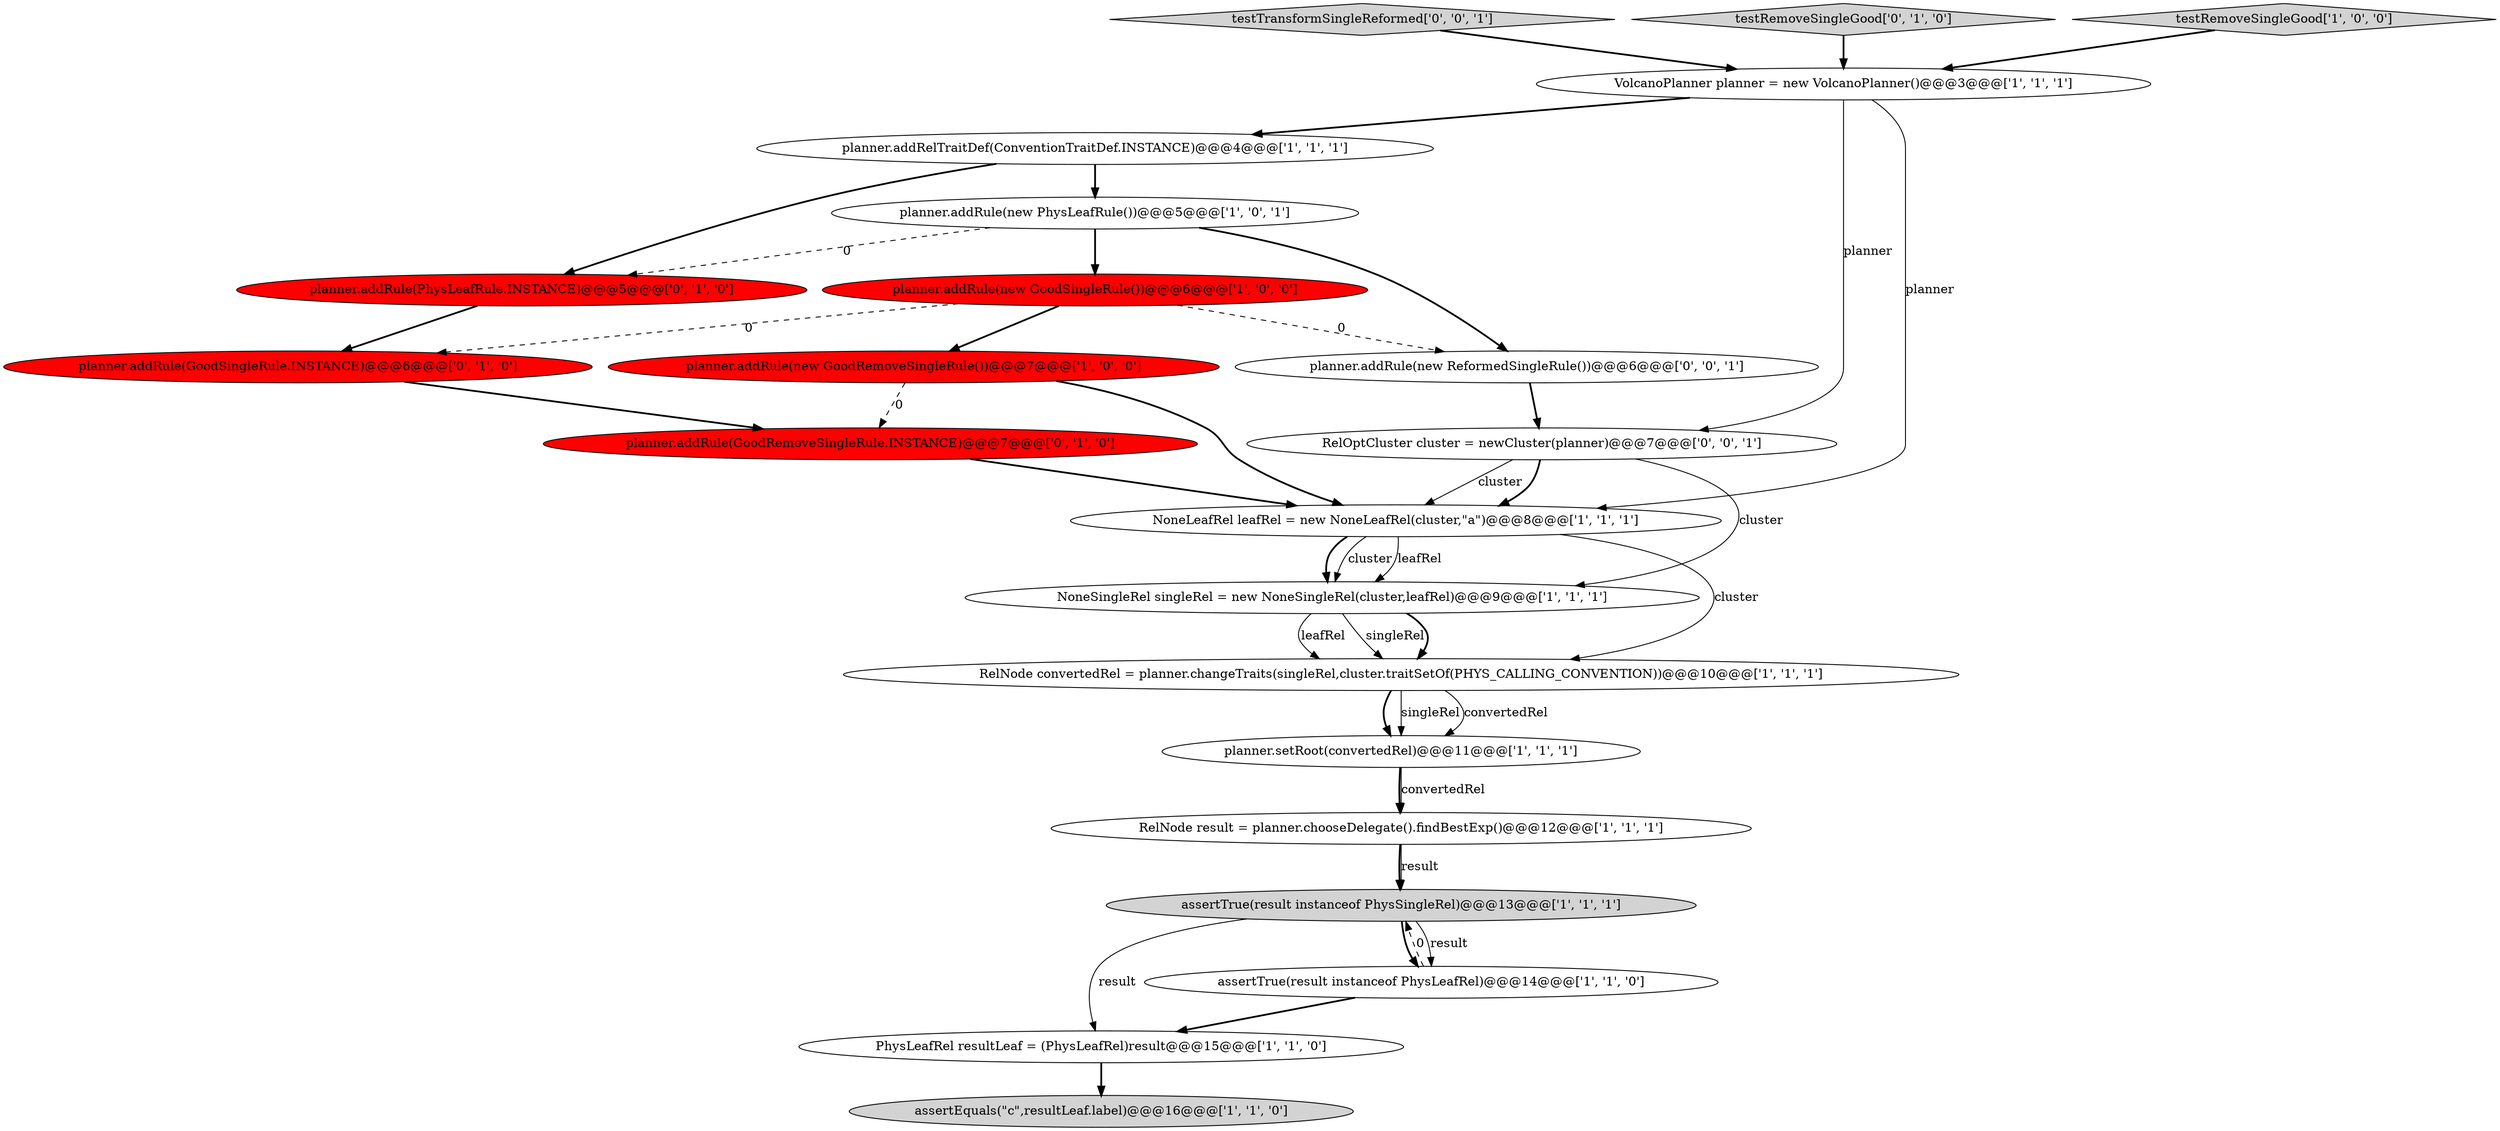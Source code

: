 digraph {
4 [style = filled, label = "RelNode result = planner.chooseDelegate().findBestExp()@@@12@@@['1', '1', '1']", fillcolor = white, shape = ellipse image = "AAA0AAABBB1BBB"];
15 [style = filled, label = "planner.addRule(PhysLeafRule.INSTANCE)@@@5@@@['0', '1', '0']", fillcolor = red, shape = ellipse image = "AAA1AAABBB2BBB"];
7 [style = filled, label = "planner.addRule(new GoodRemoveSingleRule())@@@7@@@['1', '0', '0']", fillcolor = red, shape = ellipse image = "AAA1AAABBB1BBB"];
9 [style = filled, label = "assertTrue(result instanceof PhysSingleRel)@@@13@@@['1', '1', '1']", fillcolor = lightgray, shape = ellipse image = "AAA0AAABBB1BBB"];
14 [style = filled, label = "NoneLeafRel leafRel = new NoneLeafRel(cluster,\"a\")@@@8@@@['1', '1', '1']", fillcolor = white, shape = ellipse image = "AAA0AAABBB1BBB"];
21 [style = filled, label = "planner.addRule(new ReformedSingleRule())@@@6@@@['0', '0', '1']", fillcolor = white, shape = ellipse image = "AAA0AAABBB3BBB"];
20 [style = filled, label = "testTransformSingleReformed['0', '0', '1']", fillcolor = lightgray, shape = diamond image = "AAA0AAABBB3BBB"];
2 [style = filled, label = "planner.setRoot(convertedRel)@@@11@@@['1', '1', '1']", fillcolor = white, shape = ellipse image = "AAA0AAABBB1BBB"];
18 [style = filled, label = "testRemoveSingleGood['0', '1', '0']", fillcolor = lightgray, shape = diamond image = "AAA0AAABBB2BBB"];
10 [style = filled, label = "planner.addRelTraitDef(ConventionTraitDef.INSTANCE)@@@4@@@['1', '1', '1']", fillcolor = white, shape = ellipse image = "AAA0AAABBB1BBB"];
19 [style = filled, label = "RelOptCluster cluster = newCluster(planner)@@@7@@@['0', '0', '1']", fillcolor = white, shape = ellipse image = "AAA0AAABBB3BBB"];
3 [style = filled, label = "assertEquals(\"c\",resultLeaf.label)@@@16@@@['1', '1', '0']", fillcolor = lightgray, shape = ellipse image = "AAA0AAABBB1BBB"];
8 [style = filled, label = "planner.addRule(new PhysLeafRule())@@@5@@@['1', '0', '1']", fillcolor = white, shape = ellipse image = "AAA0AAABBB1BBB"];
11 [style = filled, label = "RelNode convertedRel = planner.changeTraits(singleRel,cluster.traitSetOf(PHYS_CALLING_CONVENTION))@@@10@@@['1', '1', '1']", fillcolor = white, shape = ellipse image = "AAA0AAABBB1BBB"];
17 [style = filled, label = "planner.addRule(GoodRemoveSingleRule.INSTANCE)@@@7@@@['0', '1', '0']", fillcolor = red, shape = ellipse image = "AAA1AAABBB2BBB"];
12 [style = filled, label = "planner.addRule(new GoodSingleRule())@@@6@@@['1', '0', '0']", fillcolor = red, shape = ellipse image = "AAA1AAABBB1BBB"];
13 [style = filled, label = "assertTrue(result instanceof PhysLeafRel)@@@14@@@['1', '1', '0']", fillcolor = white, shape = ellipse image = "AAA0AAABBB1BBB"];
5 [style = filled, label = "NoneSingleRel singleRel = new NoneSingleRel(cluster,leafRel)@@@9@@@['1', '1', '1']", fillcolor = white, shape = ellipse image = "AAA0AAABBB1BBB"];
6 [style = filled, label = "testRemoveSingleGood['1', '0', '0']", fillcolor = lightgray, shape = diamond image = "AAA0AAABBB1BBB"];
1 [style = filled, label = "VolcanoPlanner planner = new VolcanoPlanner()@@@3@@@['1', '1', '1']", fillcolor = white, shape = ellipse image = "AAA0AAABBB1BBB"];
16 [style = filled, label = "planner.addRule(GoodSingleRule.INSTANCE)@@@6@@@['0', '1', '0']", fillcolor = red, shape = ellipse image = "AAA1AAABBB2BBB"];
0 [style = filled, label = "PhysLeafRel resultLeaf = (PhysLeafRel)result@@@15@@@['1', '1', '0']", fillcolor = white, shape = ellipse image = "AAA0AAABBB1BBB"];
0->3 [style = bold, label=""];
4->9 [style = bold, label=""];
10->15 [style = bold, label=""];
21->19 [style = bold, label=""];
12->16 [style = dashed, label="0"];
7->17 [style = dashed, label="0"];
9->13 [style = solid, label="result"];
8->15 [style = dashed, label="0"];
14->5 [style = bold, label=""];
1->19 [style = solid, label="planner"];
1->14 [style = solid, label="planner"];
13->9 [style = dashed, label="0"];
16->17 [style = bold, label=""];
20->1 [style = bold, label=""];
14->5 [style = solid, label="cluster"];
19->5 [style = solid, label="cluster"];
15->16 [style = bold, label=""];
2->4 [style = bold, label=""];
11->2 [style = bold, label=""];
12->7 [style = bold, label=""];
5->11 [style = solid, label="leafRel"];
12->21 [style = dashed, label="0"];
7->14 [style = bold, label=""];
4->9 [style = solid, label="result"];
6->1 [style = bold, label=""];
19->14 [style = solid, label="cluster"];
19->14 [style = bold, label=""];
11->2 [style = solid, label="singleRel"];
10->8 [style = bold, label=""];
18->1 [style = bold, label=""];
14->5 [style = solid, label="leafRel"];
17->14 [style = bold, label=""];
5->11 [style = solid, label="singleRel"];
2->4 [style = solid, label="convertedRel"];
11->2 [style = solid, label="convertedRel"];
8->21 [style = bold, label=""];
9->0 [style = solid, label="result"];
5->11 [style = bold, label=""];
14->11 [style = solid, label="cluster"];
1->10 [style = bold, label=""];
8->12 [style = bold, label=""];
13->0 [style = bold, label=""];
9->13 [style = bold, label=""];
}

